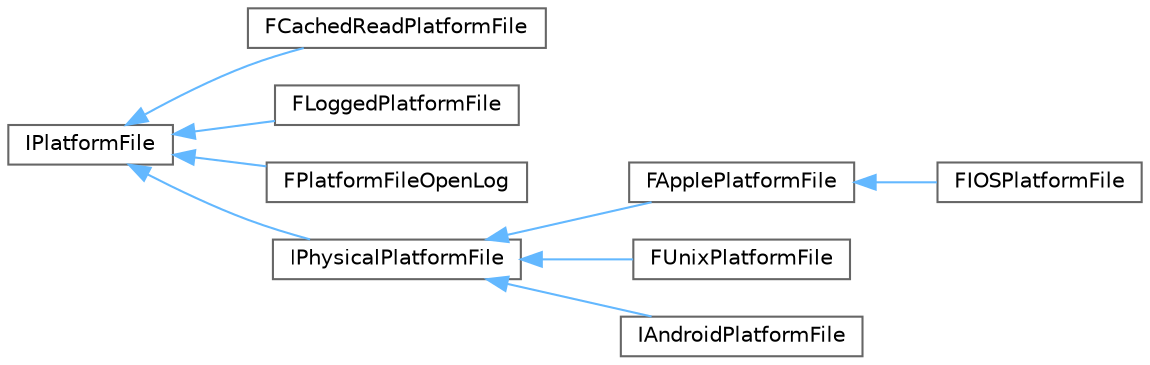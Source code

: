 digraph "Graphical Class Hierarchy"
{
 // INTERACTIVE_SVG=YES
 // LATEX_PDF_SIZE
  bgcolor="transparent";
  edge [fontname=Helvetica,fontsize=10,labelfontname=Helvetica,labelfontsize=10];
  node [fontname=Helvetica,fontsize=10,shape=box,height=0.2,width=0.4];
  rankdir="LR";
  Node0 [id="Node000000",label="IPlatformFile",height=0.2,width=0.4,color="grey40", fillcolor="white", style="filled",URL="$de/d1e/classIPlatformFile.html",tooltip="File I/O Interface."];
  Node0 -> Node1 [id="edge5548_Node000000_Node000001",dir="back",color="steelblue1",style="solid",tooltip=" "];
  Node1 [id="Node000001",label="FCachedReadPlatformFile",height=0.2,width=0.4,color="grey40", fillcolor="white", style="filled",URL="$d2/db0/classFCachedReadPlatformFile.html",tooltip=" "];
  Node0 -> Node2 [id="edge5549_Node000000_Node000002",dir="back",color="steelblue1",style="solid",tooltip=" "];
  Node2 [id="Node000002",label="FLoggedPlatformFile",height=0.2,width=0.4,color="grey40", fillcolor="white", style="filled",URL="$d9/de8/classFLoggedPlatformFile.html",tooltip=" "];
  Node0 -> Node3 [id="edge5550_Node000000_Node000003",dir="back",color="steelblue1",style="solid",tooltip=" "];
  Node3 [id="Node000003",label="FPlatformFileOpenLog",height=0.2,width=0.4,color="grey40", fillcolor="white", style="filled",URL="$d4/df9/classFPlatformFileOpenLog.html",tooltip=" "];
  Node0 -> Node4 [id="edge5551_Node000000_Node000004",dir="back",color="steelblue1",style="solid",tooltip=" "];
  Node4 [id="Node000004",label="IPhysicalPlatformFile",height=0.2,width=0.4,color="grey40", fillcolor="white", style="filled",URL="$d4/d7a/classIPhysicalPlatformFile.html",tooltip="Common base for physical platform File I/O Interface."];
  Node4 -> Node5 [id="edge5552_Node000004_Node000005",dir="back",color="steelblue1",style="solid",tooltip=" "];
  Node5 [id="Node000005",label="FApplePlatformFile",height=0.2,width=0.4,color="grey40", fillcolor="white", style="filled",URL="$d0/db3/classFApplePlatformFile.html",tooltip="Mac File I/O implementation."];
  Node5 -> Node6 [id="edge5553_Node000005_Node000006",dir="back",color="steelblue1",style="solid",tooltip=" "];
  Node6 [id="Node000006",label="FIOSPlatformFile",height=0.2,width=0.4,color="grey40", fillcolor="white", style="filled",URL="$d5/de3/classFIOSPlatformFile.html",tooltip="iOS File I/O implementation"];
  Node4 -> Node7 [id="edge5554_Node000004_Node000007",dir="back",color="steelblue1",style="solid",tooltip=" "];
  Node7 [id="Node000007",label="FUnixPlatformFile",height=0.2,width=0.4,color="grey40", fillcolor="white", style="filled",URL="$d6/d7b/classFUnixPlatformFile.html",tooltip="Unix File I/O implementation."];
  Node4 -> Node8 [id="edge5555_Node000004_Node000008",dir="back",color="steelblue1",style="solid",tooltip=" "];
  Node8 [id="Node000008",label="IAndroidPlatformFile",height=0.2,width=0.4,color="grey40", fillcolor="white", style="filled",URL="$de/d24/classIAndroidPlatformFile.html",tooltip="Android File I/O implementation with additional utilities to deal with Java side access."];
}

